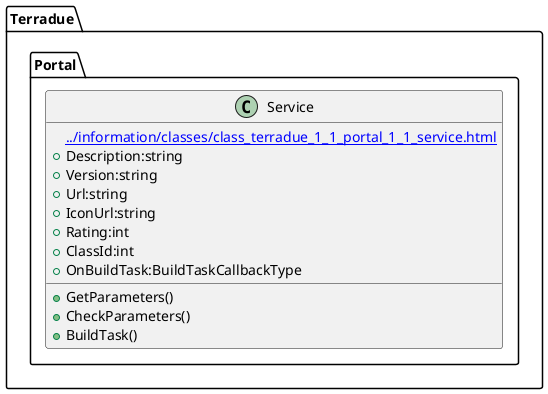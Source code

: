 @startuml
set namespaceSeparator ::
class Terradue::Portal::Service {
[[../information/classes/class_terradue_1_1_portal_1_1_service.html]]
 +Description:string
 +Version:string
 +Url:string
 +IconUrl:string
 +Rating:int
 +ClassId:int
 +OnBuildTask:BuildTaskCallbackType
 +GetParameters()
 +CheckParameters()
 +BuildTask()
}
@enduml
